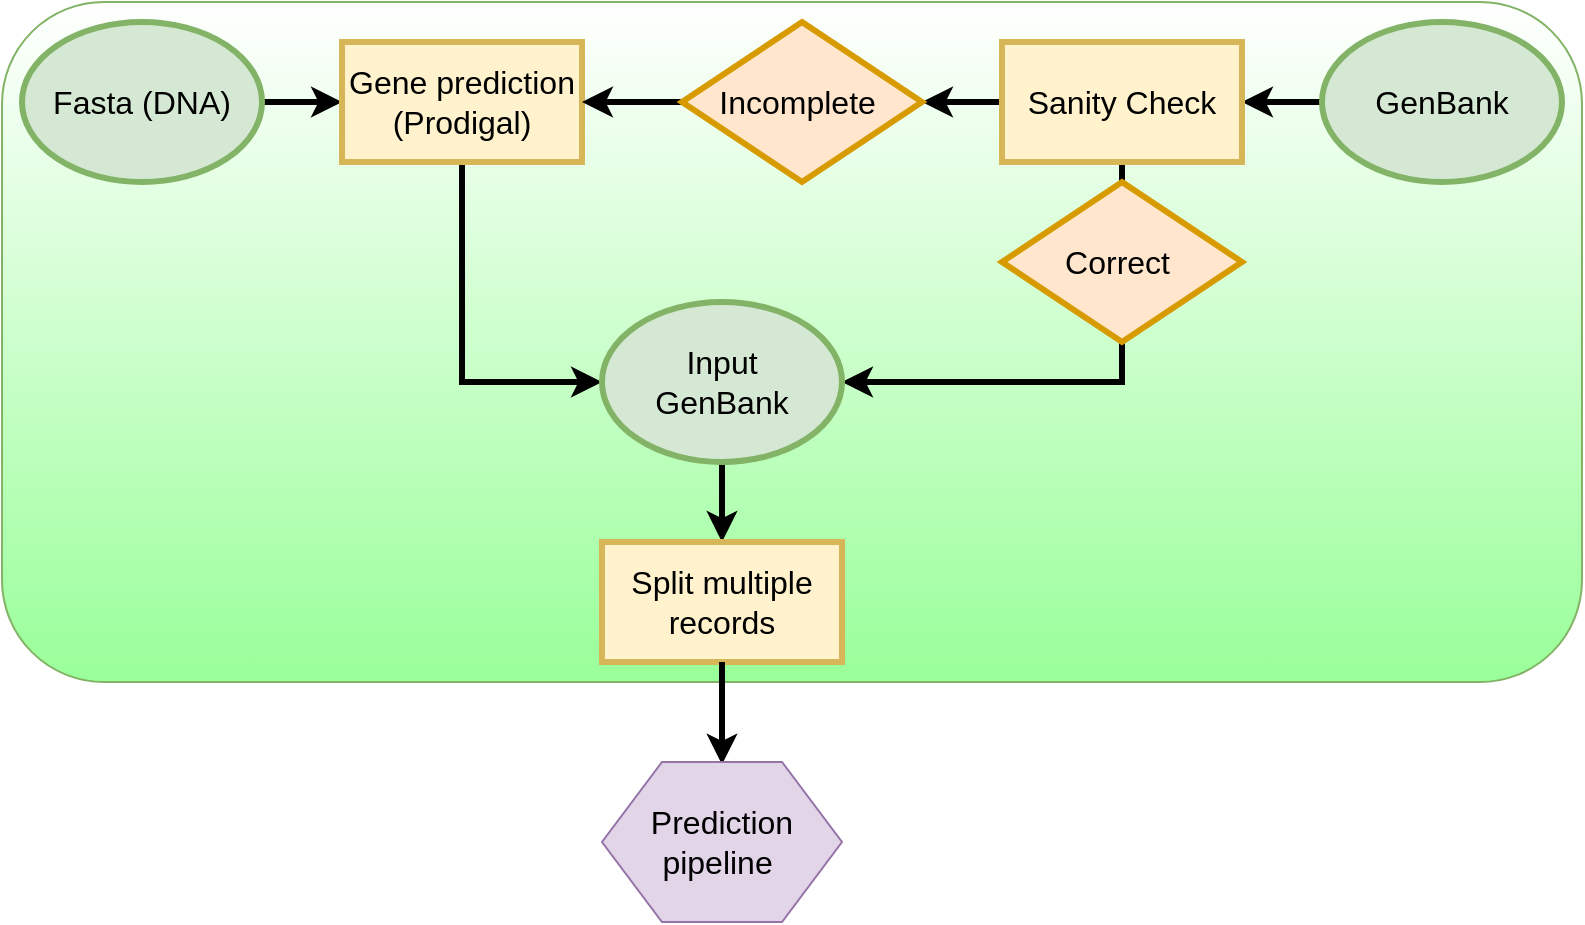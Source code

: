 <mxfile version="10.6.7" type="device"><diagram id="3vwaUUgpUgREkHE2Rgpc" name="Page-1"><mxGraphModel dx="2257" dy="1202" grid="1" gridSize="10" guides="1" tooltips="1" connect="1" arrows="1" fold="1" page="1" pageScale="1" pageWidth="827" pageHeight="1169" math="0" shadow="0"><root><mxCell id="0"/><mxCell id="1" parent="0"/><mxCell id="t9rUPWplKky9zlCrhJkS-1" value="" style="rounded=1;whiteSpace=wrap;html=1;fillColor=#FFFFFF;strokeColor=#82b366;gradientDirection=south;gradientColor=#99FF99;" vertex="1" parent="1"><mxGeometry x="30" y="20" width="790" height="340" as="geometry"/></mxCell><mxCell id="t9rUPWplKky9zlCrhJkS-2" style="edgeStyle=orthogonalEdgeStyle;rounded=0;html=1;exitX=1;exitY=0.5;entryX=0;entryY=0.5;jettySize=auto;orthogonalLoop=1;strokeWidth=3;fontSize=16;" edge="1" parent="1" source="t9rUPWplKky9zlCrhJkS-3" target="t9rUPWplKky9zlCrhJkS-10"><mxGeometry relative="1" as="geometry"/></mxCell><mxCell id="t9rUPWplKky9zlCrhJkS-3" value="Fasta (DNA)&lt;br style=&quot;font-size: 16px;&quot;&gt;" style="ellipse;whiteSpace=wrap;html=1;strokeWidth=3;fillColor=#d5e8d4;strokeColor=#82b366;fontSize=16;" vertex="1" parent="1"><mxGeometry x="40" y="30" width="120" height="80" as="geometry"/></mxCell><mxCell id="t9rUPWplKky9zlCrhJkS-4" style="edgeStyle=orthogonalEdgeStyle;rounded=0;html=1;exitX=0;exitY=0.5;entryX=1;entryY=0.5;jettySize=auto;orthogonalLoop=1;strokeWidth=3;fontSize=16;" edge="1" parent="1" source="t9rUPWplKky9zlCrhJkS-5" target="t9rUPWplKky9zlCrhJkS-8"><mxGeometry relative="1" as="geometry"/></mxCell><mxCell id="t9rUPWplKky9zlCrhJkS-5" value="GenBank&lt;br style=&quot;font-size: 16px;&quot;&gt;" style="ellipse;whiteSpace=wrap;html=1;strokeWidth=3;fillColor=#d5e8d4;strokeColor=#82b366;fontSize=16;" vertex="1" parent="1"><mxGeometry x="690" y="30" width="120" height="80" as="geometry"/></mxCell><mxCell id="t9rUPWplKky9zlCrhJkS-6" style="edgeStyle=orthogonalEdgeStyle;rounded=0;html=1;entryX=1;entryY=0.5;jettySize=auto;orthogonalLoop=1;exitX=0.5;exitY=1;strokeWidth=3;fontSize=16;" edge="1" parent="1" source="t9rUPWplKky9zlCrhJkS-8" target="t9rUPWplKky9zlCrhJkS-15"><mxGeometry relative="1" as="geometry"><mxPoint x="450" y="240" as="targetPoint"/></mxGeometry></mxCell><mxCell id="t9rUPWplKky9zlCrhJkS-7" style="edgeStyle=orthogonalEdgeStyle;rounded=0;html=1;exitX=0;exitY=0.5;entryX=1;entryY=0.5;jettySize=auto;orthogonalLoop=1;strokeWidth=3;fontSize=16;" edge="1" parent="1" source="t9rUPWplKky9zlCrhJkS-8" target="t9rUPWplKky9zlCrhJkS-13"><mxGeometry relative="1" as="geometry"/></mxCell><mxCell id="t9rUPWplKky9zlCrhJkS-8" value="Sanity Check" style="rounded=0;whiteSpace=wrap;html=1;fillColor=#fff2cc;strokeColor=#d6b656;strokeWidth=3;fontSize=16;" vertex="1" parent="1"><mxGeometry x="530" y="40" width="120" height="60" as="geometry"/></mxCell><mxCell id="t9rUPWplKky9zlCrhJkS-9" style="edgeStyle=orthogonalEdgeStyle;rounded=0;html=1;exitX=0.5;exitY=1;entryX=0;entryY=0.5;jettySize=auto;orthogonalLoop=1;strokeWidth=3;fontSize=16;" edge="1" parent="1" source="t9rUPWplKky9zlCrhJkS-10" target="t9rUPWplKky9zlCrhJkS-15"><mxGeometry relative="1" as="geometry"><mxPoint x="330" y="240" as="targetPoint"/></mxGeometry></mxCell><mxCell id="t9rUPWplKky9zlCrhJkS-10" value="Gene prediction&lt;br style=&quot;font-size: 16px;&quot;&gt;(Prodigal)&lt;br style=&quot;font-size: 16px;&quot;&gt;" style="rounded=0;whiteSpace=wrap;html=1;fillColor=#fff2cc;strokeColor=#d6b656;strokeWidth=3;fontSize=16;" vertex="1" parent="1"><mxGeometry x="200" y="40" width="120" height="60" as="geometry"/></mxCell><mxCell id="t9rUPWplKky9zlCrhJkS-11" value="&lt;br style=&quot;font-size: 16px;&quot;&gt;Correct&amp;nbsp;&lt;br style=&quot;font-size: 16px;&quot;&gt;&lt;br style=&quot;font-size: 16px;&quot;&gt;" style="rhombus;whiteSpace=wrap;html=1;fillColor=#ffe6cc;strokeColor=#d79b00;strokeWidth=3;fontSize=16;" vertex="1" parent="1"><mxGeometry x="530" y="110" width="120" height="80" as="geometry"/></mxCell><mxCell id="t9rUPWplKky9zlCrhJkS-12" style="edgeStyle=orthogonalEdgeStyle;rounded=0;html=1;exitX=0;exitY=0.5;entryX=1;entryY=0.5;jettySize=auto;orthogonalLoop=1;strokeWidth=3;fontSize=16;" edge="1" parent="1" source="t9rUPWplKky9zlCrhJkS-13" target="t9rUPWplKky9zlCrhJkS-10"><mxGeometry relative="1" as="geometry"/></mxCell><mxCell id="t9rUPWplKky9zlCrhJkS-13" value="Incomplete&amp;nbsp;&lt;br style=&quot;font-size: 16px;&quot;&gt;" style="rhombus;whiteSpace=wrap;html=1;fillColor=#ffe6cc;strokeColor=#d79b00;strokeWidth=3;fontSize=16;" vertex="1" parent="1"><mxGeometry x="370" y="30" width="120" height="80" as="geometry"/></mxCell><mxCell id="t9rUPWplKky9zlCrhJkS-14" style="edgeStyle=orthogonalEdgeStyle;rounded=0;html=1;exitX=0.5;exitY=1;jettySize=auto;orthogonalLoop=1;strokeWidth=3;fontSize=16;" edge="1" parent="1" source="t9rUPWplKky9zlCrhJkS-15"><mxGeometry relative="1" as="geometry"><mxPoint x="390" y="290" as="targetPoint"/></mxGeometry></mxCell><mxCell id="t9rUPWplKky9zlCrhJkS-15" value="&lt;span style=&quot;font-size: 16px;&quot;&gt;Input&lt;br style=&quot;font-size: 16px;&quot;&gt;GenBank&lt;br style=&quot;font-size: 16px;&quot;&gt;&lt;/span&gt;" style="ellipse;whiteSpace=wrap;html=1;strokeWidth=3;fillColor=#d5e8d4;strokeColor=#82b366;fontSize=16;" vertex="1" parent="1"><mxGeometry x="330" y="170" width="120" height="80" as="geometry"/></mxCell><mxCell id="t9rUPWplKky9zlCrhJkS-16" value="Split multiple records&lt;br style=&quot;font-size: 16px&quot;&gt;" style="rounded=0;whiteSpace=wrap;html=1;fillColor=#fff2cc;strokeColor=#d6b656;strokeWidth=3;fontSize=16;" vertex="1" parent="1"><mxGeometry x="330" y="290" width="120" height="60" as="geometry"/></mxCell><mxCell id="t9rUPWplKky9zlCrhJkS-17" style="edgeStyle=orthogonalEdgeStyle;rounded=0;html=1;exitX=0.5;exitY=1;jettySize=auto;orthogonalLoop=1;strokeWidth=3;fontSize=16;exitDx=0;exitDy=0;entryX=0.5;entryY=0;entryDx=0;entryDy=0;" edge="1" parent="1" source="t9rUPWplKky9zlCrhJkS-16"><mxGeometry relative="1" as="geometry"><mxPoint x="390" y="401.286" as="targetPoint"/><mxPoint x="385.966" y="369.759" as="sourcePoint"/></mxGeometry></mxCell><mxCell id="t9rUPWplKky9zlCrhJkS-18" value="&lt;font style=&quot;font-size: 16px&quot;&gt;&lt;font style=&quot;font-size: 16px&quot;&gt;Prediction&lt;br&gt;&lt;/font&gt;pipeline&amp;nbsp;&lt;/font&gt;&lt;br&gt;" style="shape=hexagon;perimeter=hexagonPerimeter2;whiteSpace=wrap;html=1;fillColor=#e1d5e7;strokeColor=#9673a6;" vertex="1" parent="1"><mxGeometry x="330" y="400" width="120" height="80" as="geometry"/></mxCell></root></mxGraphModel></diagram></mxfile>